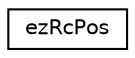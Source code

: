 digraph "Graphical Class Hierarchy"
{
 // LATEX_PDF_SIZE
  edge [fontname="Helvetica",fontsize="10",labelfontname="Helvetica",labelfontsize="10"];
  node [fontname="Helvetica",fontsize="10",shape=record];
  rankdir="LR";
  Node0 [label="ezRcPos",height=0.2,width=0.4,color="black", fillcolor="white", style="filled",URL="$d3/d17/structez_rc_pos.htm",tooltip="Helper class to convert between Recast's convention (float[3] and Y is up) and ezVec3 (Z up)"];
}

